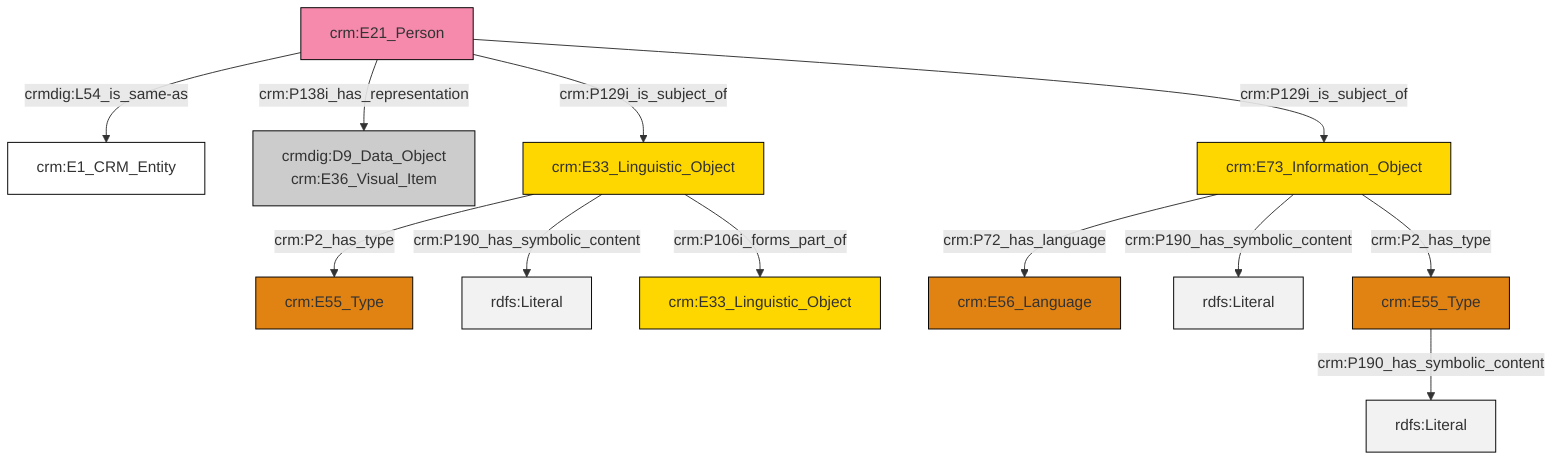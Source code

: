 graph TD
classDef Literal fill:#f2f2f2,stroke:#000000;
classDef CRM_Entity fill:#FFFFFF,stroke:#000000;
classDef Temporal_Entity fill:#00C9E6, stroke:#000000;
classDef Type fill:#E18312, stroke:#000000;
classDef Time-Span fill:#2C9C91, stroke:#000000;
classDef Appellation fill:#FFEB7F, stroke:#000000;
classDef Place fill:#008836, stroke:#000000;
classDef Persistent_Item fill:#B266B2, stroke:#000000;
classDef Conceptual_Object fill:#FFD700, stroke:#000000;
classDef Physical_Thing fill:#D2B48C, stroke:#000000;
classDef Actor fill:#f58aad, stroke:#000000;
classDef PC_Classes fill:#4ce600, stroke:#000000;
classDef Multi fill:#cccccc,stroke:#000000;

2["crm:E21_Person"]:::Actor -->|crmdig:L54_is_same-as| 3["crm:E1_CRM_Entity"]:::CRM_Entity
6["crm:E55_Type"]:::Type -->|crm:P190_has_symbolic_content| 7[rdfs:Literal]:::Literal
9["crm:E33_Linguistic_Object"]:::Conceptual_Object -->|crm:P2_has_type| 10["crm:E55_Type"]:::Type
11["crm:E73_Information_Object"]:::Conceptual_Object -->|crm:P72_has_language| 0["crm:E56_Language"]:::Type
9["crm:E33_Linguistic_Object"]:::Conceptual_Object -->|crm:P190_has_symbolic_content| 13[rdfs:Literal]:::Literal
11["crm:E73_Information_Object"]:::Conceptual_Object -->|crm:P190_has_symbolic_content| 15[rdfs:Literal]:::Literal
9["crm:E33_Linguistic_Object"]:::Conceptual_Object -->|crm:P106i_forms_part_of| 4["crm:E33_Linguistic_Object"]:::Conceptual_Object
2["crm:E21_Person"]:::Actor -->|crm:P138i_has_representation| 16["crmdig:D9_Data_Object<br>crm:E36_Visual_Item"]:::Multi
2["crm:E21_Person"]:::Actor -->|crm:P129i_is_subject_of| 9["crm:E33_Linguistic_Object"]:::Conceptual_Object
2["crm:E21_Person"]:::Actor -->|crm:P129i_is_subject_of| 11["crm:E73_Information_Object"]:::Conceptual_Object
11["crm:E73_Information_Object"]:::Conceptual_Object -->|crm:P2_has_type| 6["crm:E55_Type"]:::Type